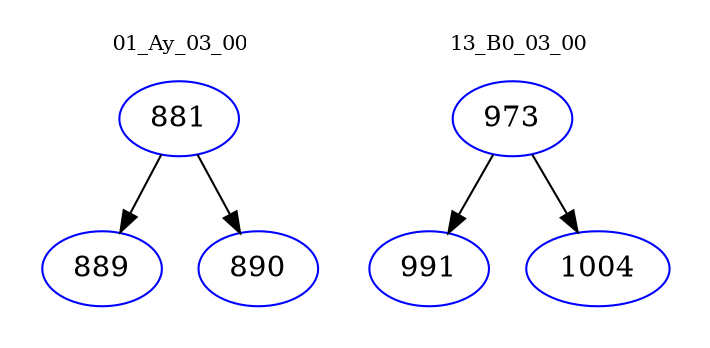 digraph{
subgraph cluster_0 {
color = white
label = "01_Ay_03_00";
fontsize=10;
T0_881 [label="881", color="blue"]
T0_881 -> T0_889 [color="black"]
T0_889 [label="889", color="blue"]
T0_881 -> T0_890 [color="black"]
T0_890 [label="890", color="blue"]
}
subgraph cluster_1 {
color = white
label = "13_B0_03_00";
fontsize=10;
T1_973 [label="973", color="blue"]
T1_973 -> T1_991 [color="black"]
T1_991 [label="991", color="blue"]
T1_973 -> T1_1004 [color="black"]
T1_1004 [label="1004", color="blue"]
}
}
